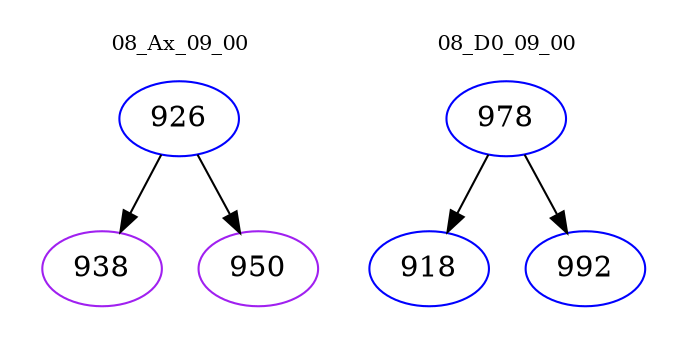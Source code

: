 digraph{
subgraph cluster_0 {
color = white
label = "08_Ax_09_00";
fontsize=10;
T0_926 [label="926", color="blue"]
T0_926 -> T0_938 [color="black"]
T0_938 [label="938", color="purple"]
T0_926 -> T0_950 [color="black"]
T0_950 [label="950", color="purple"]
}
subgraph cluster_1 {
color = white
label = "08_D0_09_00";
fontsize=10;
T1_978 [label="978", color="blue"]
T1_978 -> T1_918 [color="black"]
T1_918 [label="918", color="blue"]
T1_978 -> T1_992 [color="black"]
T1_992 [label="992", color="blue"]
}
}
